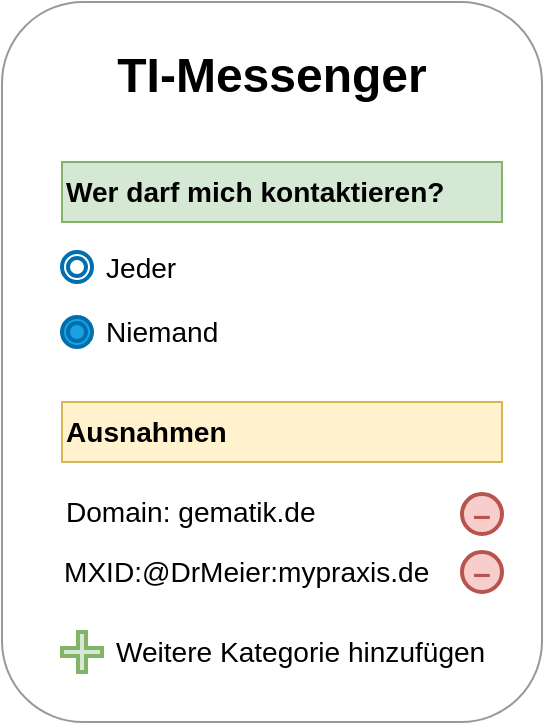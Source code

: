 <mxfile>
    <diagram name="Berechtigung-UI" id="5W39nyvdsAi6H0qSFlow">
        <mxGraphModel dx="775" dy="823" grid="1" gridSize="10" guides="1" tooltips="1" connect="1" arrows="1" fold="1" page="1" pageScale="1" pageWidth="827" pageHeight="1169" math="0" shadow="0">
            <root>
                <mxCell id="0"/>
                <mxCell id="1" parent="0"/>
                <mxCell id="DQwhOIoZfkcR7J3Anc3N-1" value="&lt;h1&gt;TI-Messenger&lt;/h1&gt;" style="rounded=1;whiteSpace=wrap;html=1;verticalAlign=top;glass=0;shadow=0;strokeColor=#999999;" parent="1" vertex="1">
                    <mxGeometry x="90" y="60" width="270" height="360" as="geometry"/>
                </mxCell>
                <mxCell id="DQwhOIoZfkcR7J3Anc3N-2" value="&lt;h3&gt;Wer darf mich kontaktieren?&lt;/h3&gt;" style="rounded=0;whiteSpace=wrap;html=1;fillColor=#d5e8d4;strokeColor=#82b366;align=left;" parent="1" vertex="1">
                    <mxGeometry x="120" y="140" width="220" height="30" as="geometry"/>
                </mxCell>
                <mxCell id="DQwhOIoZfkcR7J3Anc3N-16" value="" style="group" parent="1" vertex="1" connectable="0">
                    <mxGeometry x="120" y="177.5" width="80" height="30" as="geometry"/>
                </mxCell>
                <mxCell id="DQwhOIoZfkcR7J3Anc3N-8" value="" style="ellipse;shape=doubleEllipse;whiteSpace=wrap;html=1;aspect=fixed;strokeWidth=2;strokeColor=#006EAF;" parent="DQwhOIoZfkcR7J3Anc3N-16" vertex="1">
                    <mxGeometry y="7.5" width="15" height="15" as="geometry"/>
                </mxCell>
                <mxCell id="DQwhOIoZfkcR7J3Anc3N-9" value="&lt;p&gt;&lt;font style=&quot;font-size: 14.04px;&quot;&gt;Jeder&lt;/font&gt;&lt;/p&gt;" style="text;html=1;align=left;verticalAlign=middle;whiteSpace=wrap;rounded=0;" parent="DQwhOIoZfkcR7J3Anc3N-16" vertex="1">
                    <mxGeometry x="20" width="60" height="30" as="geometry"/>
                </mxCell>
                <mxCell id="DQwhOIoZfkcR7J3Anc3N-17" value="" style="group" parent="1" vertex="1" connectable="0">
                    <mxGeometry x="120" y="210" width="80" height="30" as="geometry"/>
                </mxCell>
                <mxCell id="DQwhOIoZfkcR7J3Anc3N-18" value="" style="ellipse;shape=doubleEllipse;whiteSpace=wrap;html=1;aspect=fixed;fillColor=#1ba1e2;fontColor=#ffffff;strokeColor=#006EAF;strokeWidth=2;" parent="DQwhOIoZfkcR7J3Anc3N-17" vertex="1">
                    <mxGeometry y="7.5" width="15" height="15" as="geometry"/>
                </mxCell>
                <mxCell id="DQwhOIoZfkcR7J3Anc3N-19" value="&lt;p&gt;&lt;font style=&quot;font-size: 14.04px;&quot;&gt;Niemand&lt;/font&gt;&lt;/p&gt;" style="text;html=1;align=left;verticalAlign=middle;whiteSpace=wrap;rounded=0;" parent="DQwhOIoZfkcR7J3Anc3N-17" vertex="1">
                    <mxGeometry x="20" width="60" height="30" as="geometry"/>
                </mxCell>
                <mxCell id="DQwhOIoZfkcR7J3Anc3N-20" value="&lt;h3&gt;Ausnahmen&lt;/h3&gt;" style="rounded=0;whiteSpace=wrap;html=1;fillColor=#fff2cc;strokeColor=#d6b656;align=left;" parent="1" vertex="1">
                    <mxGeometry x="120" y="260" width="220" height="30" as="geometry"/>
                </mxCell>
                <mxCell id="DQwhOIoZfkcR7J3Anc3N-24" value="" style="group" parent="1" vertex="1" connectable="0">
                    <mxGeometry x="120" y="300" width="210" height="30" as="geometry"/>
                </mxCell>
                <mxCell id="DQwhOIoZfkcR7J3Anc3N-25" value="" style="group" parent="DQwhOIoZfkcR7J3Anc3N-24" vertex="1" connectable="0">
                    <mxGeometry width="210" height="30" as="geometry"/>
                </mxCell>
                <mxCell id="DQwhOIoZfkcR7J3Anc3N-26" value="&lt;b&gt;&lt;font style=&quot;font-size: 16px;&quot; color=&quot;#b85450&quot;&gt;–&lt;/font&gt;&lt;/b&gt;" style="ellipse;whiteSpace=wrap;html=1;fillColor=#f8cecc;strokeColor=#b85450;strokeWidth=2;" parent="DQwhOIoZfkcR7J3Anc3N-25" vertex="1">
                    <mxGeometry x="200" y="6" width="20" height="20" as="geometry"/>
                </mxCell>
                <mxCell id="DQwhOIoZfkcR7J3Anc3N-27" value="&lt;font style=&quot;font-size: 14.04px;&quot;&gt;Domain: gematik.de&lt;/font&gt;" style="text;html=1;align=left;verticalAlign=middle;whiteSpace=wrap;rounded=0;" parent="DQwhOIoZfkcR7J3Anc3N-25" vertex="1">
                    <mxGeometry width="190" height="30" as="geometry"/>
                </mxCell>
                <mxCell id="DQwhOIoZfkcR7J3Anc3N-38" value="" style="group" parent="1" vertex="1" connectable="0">
                    <mxGeometry x="120" y="370" width="225" height="30" as="geometry"/>
                </mxCell>
                <mxCell id="DQwhOIoZfkcR7J3Anc3N-35" value="" style="shape=cross;whiteSpace=wrap;html=1;fillColor=#d5e8d4;strokeColor=#82b366;strokeWidth=2;" parent="DQwhOIoZfkcR7J3Anc3N-38" vertex="1">
                    <mxGeometry y="5" width="20" height="20" as="geometry"/>
                </mxCell>
                <mxCell id="DQwhOIoZfkcR7J3Anc3N-37" value="&lt;font style=&quot;font-size: 14.04px;&quot;&gt;Weitere Kategorie hinzufügen&lt;/font&gt;" style="text;html=1;align=left;verticalAlign=middle;whiteSpace=wrap;rounded=0;" parent="DQwhOIoZfkcR7J3Anc3N-38" vertex="1">
                    <mxGeometry x="25" width="200" height="30" as="geometry"/>
                </mxCell>
                <mxCell id="2" value="" style="group" vertex="1" connectable="0" parent="1">
                    <mxGeometry x="120" y="330" width="210" height="30" as="geometry"/>
                </mxCell>
                <mxCell id="3" value="" style="group" vertex="1" connectable="0" parent="2">
                    <mxGeometry width="210" height="30" as="geometry"/>
                </mxCell>
                <mxCell id="4" value="&lt;b&gt;&lt;font style=&quot;font-size: 16px;&quot; color=&quot;#b85450&quot;&gt;–&lt;/font&gt;&lt;/b&gt;" style="ellipse;whiteSpace=wrap;html=1;fillColor=#f8cecc;strokeColor=#b85450;strokeWidth=2;" vertex="1" parent="3">
                    <mxGeometry x="200" y="5" width="20" height="20" as="geometry"/>
                </mxCell>
                <mxCell id="5" value="&lt;font style=&quot;font-size: 14.04px;&quot;&gt;MXID:@DrMeier:mypraxis.de&lt;/font&gt;" style="text;html=1;align=left;verticalAlign=middle;whiteSpace=wrap;rounded=0;" vertex="1" parent="3">
                    <mxGeometry x="-1" width="190" height="30" as="geometry"/>
                </mxCell>
            </root>
        </mxGraphModel>
    </diagram>
</mxfile>